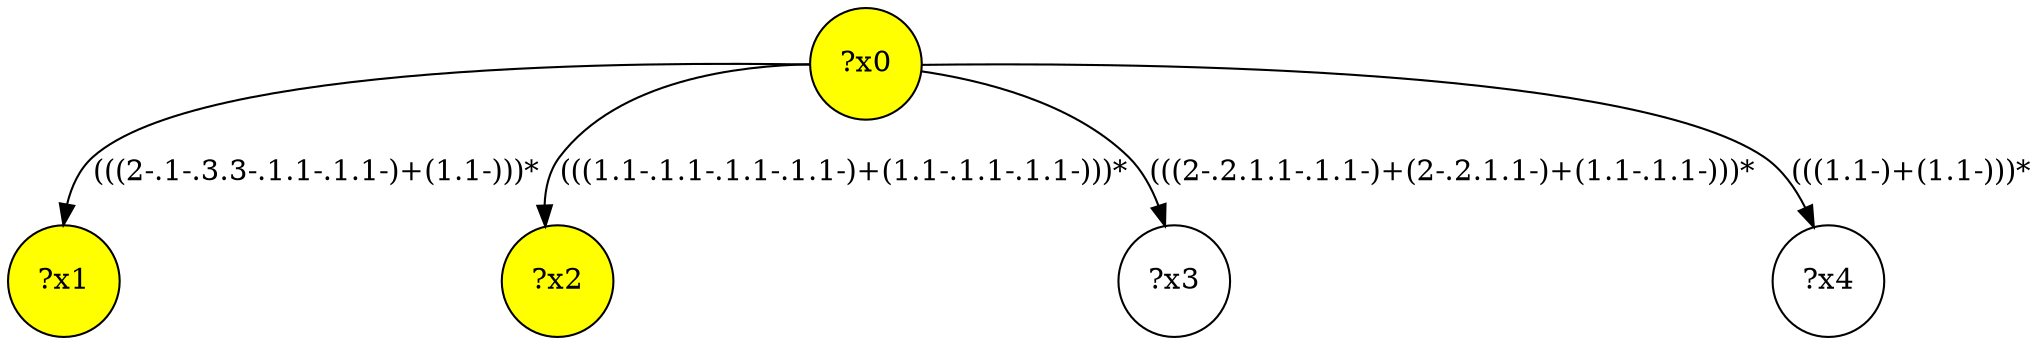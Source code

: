 digraph g {
	x0 [fillcolor="yellow", style="filled," shape=circle, label="?x0"];
	x1 [fillcolor="yellow", style="filled," shape=circle, label="?x1"];
	x2 [fillcolor="yellow", style="filled," shape=circle, label="?x2"];
	x0 -> x1 [label="(((2-.1-.3.3-.1.1-.1.1-)+(1.1-)))*"];
	x0 -> x2 [label="(((1.1-.1.1-.1.1-.1.1-)+(1.1-.1.1-.1.1-)))*"];
	x3 [shape=circle, label="?x3"];
	x0 -> x3 [label="(((2-.2.1.1-.1.1-)+(2-.2.1.1-)+(1.1-.1.1-)))*"];
	x4 [shape=circle, label="?x4"];
	x0 -> x4 [label="(((1.1-)+(1.1-)))*"];
}
